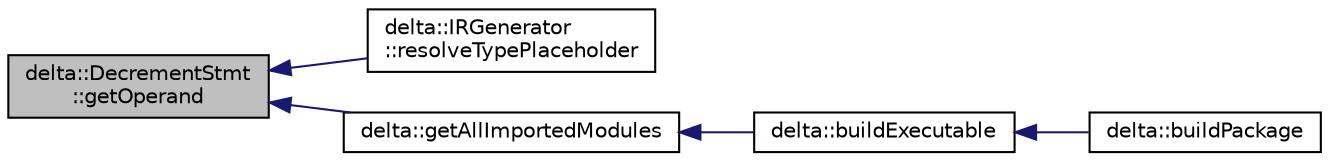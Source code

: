 digraph "delta::DecrementStmt::getOperand"
{
  edge [fontname="Helvetica",fontsize="10",labelfontname="Helvetica",labelfontsize="10"];
  node [fontname="Helvetica",fontsize="10",shape=record];
  rankdir="LR";
  Node6 [label="delta::DecrementStmt\l::getOperand",height=0.2,width=0.4,color="black", fillcolor="grey75", style="filled", fontcolor="black"];
  Node6 -> Node7 [dir="back",color="midnightblue",fontsize="10",style="solid",fontname="Helvetica"];
  Node7 [label="delta::IRGenerator\l::resolveTypePlaceholder",height=0.2,width=0.4,color="black", fillcolor="white", style="filled",URL="$classdelta_1_1_i_r_generator.html#a3dcb9317d090022c47d62a2df03c46f7"];
  Node6 -> Node8 [dir="back",color="midnightblue",fontsize="10",style="solid",fontname="Helvetica"];
  Node8 [label="delta::getAllImportedModules",height=0.2,width=0.4,color="black", fillcolor="white", style="filled",URL="$namespacedelta.html#a949f83e8840a11b90a369f9b2278ba0a"];
  Node8 -> Node9 [dir="back",color="midnightblue",fontsize="10",style="solid",fontname="Helvetica"];
  Node9 [label="delta::buildExecutable",height=0.2,width=0.4,color="black", fillcolor="white", style="filled",URL="$namespacedelta.html#aea63e33d3ee2ff18ad7c1fefd8bbeca2"];
  Node9 -> Node10 [dir="back",color="midnightblue",fontsize="10",style="solid",fontname="Helvetica"];
  Node10 [label="delta::buildPackage",height=0.2,width=0.4,color="black", fillcolor="white", style="filled",URL="$namespacedelta.html#a608f3203f47e224f518306b184b5cf60"];
}
